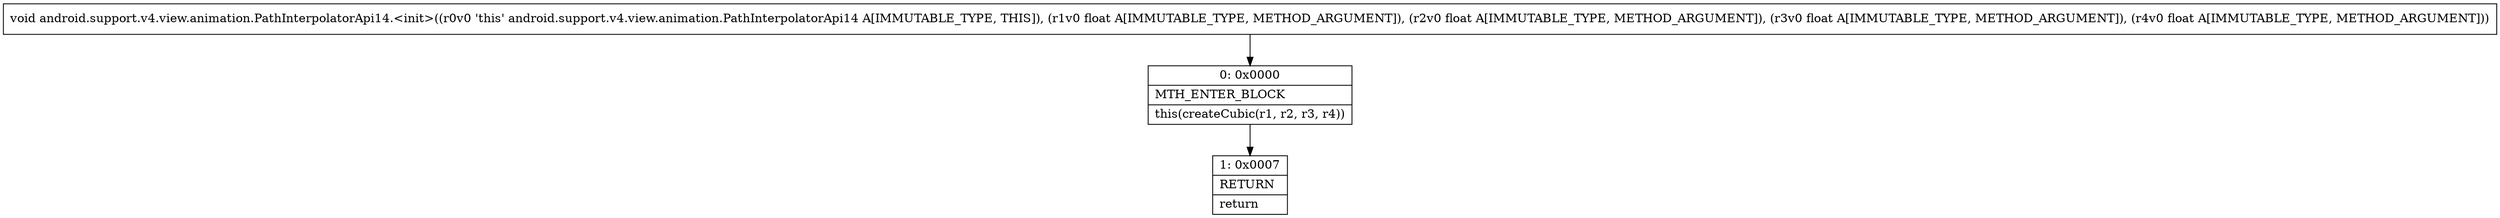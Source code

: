 digraph "CFG forandroid.support.v4.view.animation.PathInterpolatorApi14.\<init\>(FFFF)V" {
Node_0 [shape=record,label="{0\:\ 0x0000|MTH_ENTER_BLOCK\l|this(createCubic(r1, r2, r3, r4))\l}"];
Node_1 [shape=record,label="{1\:\ 0x0007|RETURN\l|return\l}"];
MethodNode[shape=record,label="{void android.support.v4.view.animation.PathInterpolatorApi14.\<init\>((r0v0 'this' android.support.v4.view.animation.PathInterpolatorApi14 A[IMMUTABLE_TYPE, THIS]), (r1v0 float A[IMMUTABLE_TYPE, METHOD_ARGUMENT]), (r2v0 float A[IMMUTABLE_TYPE, METHOD_ARGUMENT]), (r3v0 float A[IMMUTABLE_TYPE, METHOD_ARGUMENT]), (r4v0 float A[IMMUTABLE_TYPE, METHOD_ARGUMENT])) }"];
MethodNode -> Node_0;
Node_0 -> Node_1;
}

